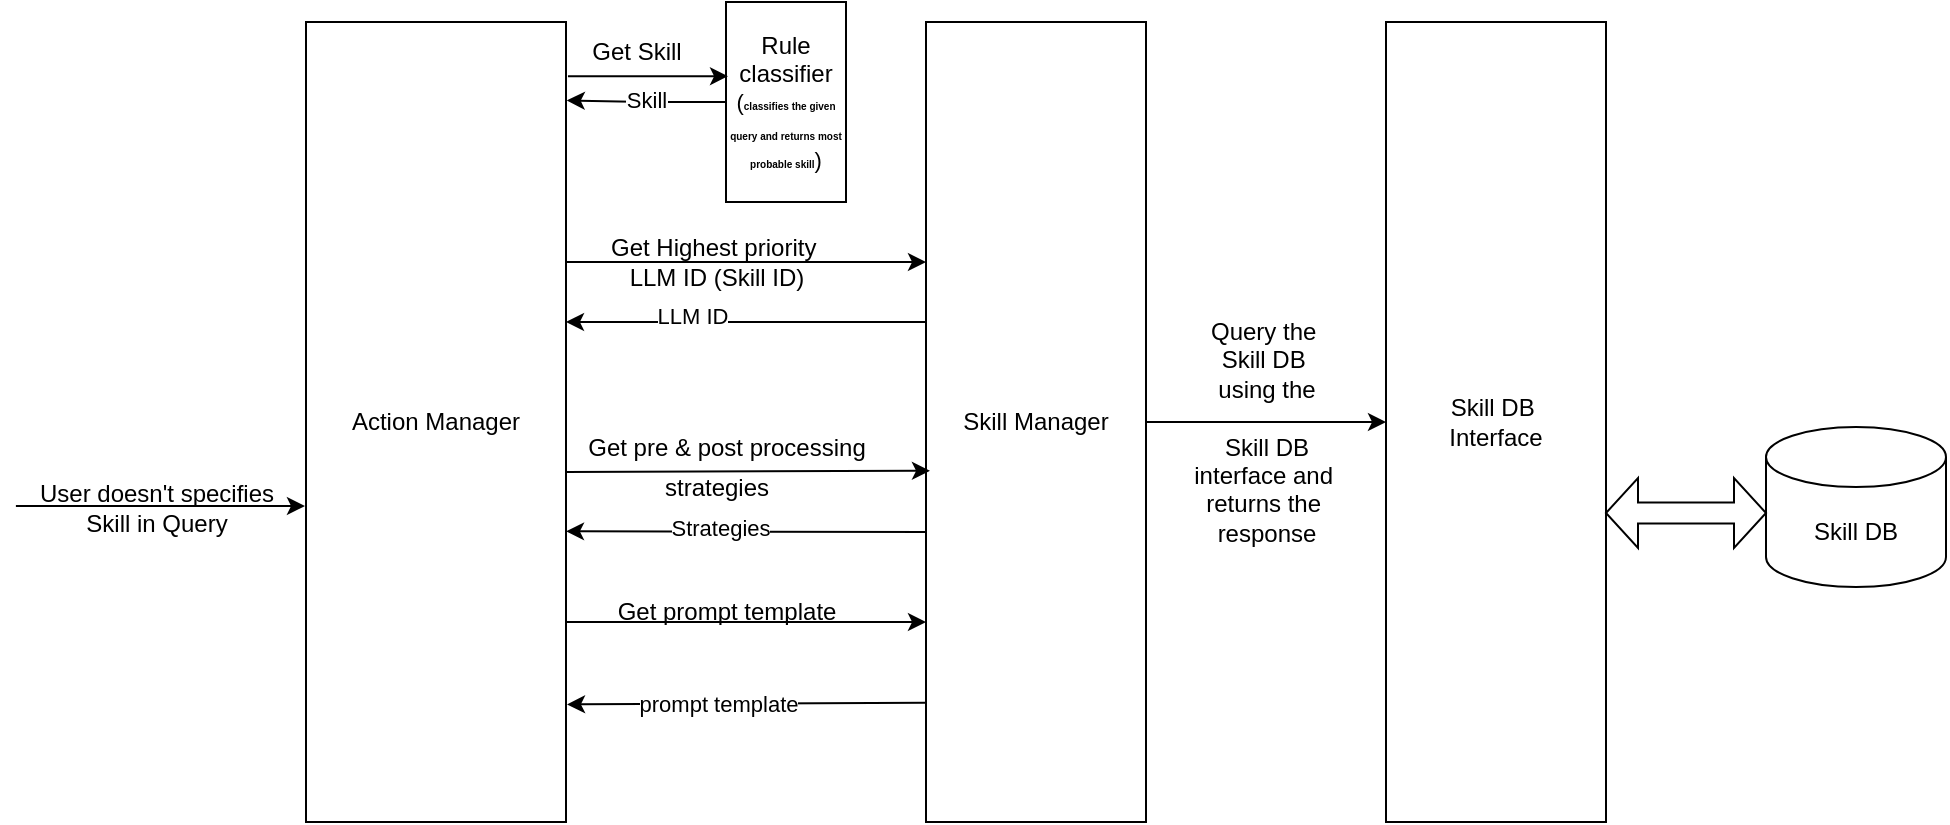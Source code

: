 <mxfile version="24.6.4" type="github">
  <diagram name="Page-1" id="jzw-RRr0idScsEKzt4Bt">
    <mxGraphModel dx="1968" dy="554" grid="1" gridSize="10" guides="1" tooltips="1" connect="1" arrows="1" fold="1" page="1" pageScale="1" pageWidth="827" pageHeight="1169" math="0" shadow="0">
      <root>
        <mxCell id="0" />
        <mxCell id="1" parent="0" />
        <mxCell id="IjT-J1q6ar1PC6PzsH9D-1" style="edgeStyle=orthogonalEdgeStyle;rounded=0;orthogonalLoop=1;jettySize=auto;html=1;exitX=0.25;exitY=0;exitDx=0;exitDy=0;entryX=0.25;entryY=1;entryDx=0;entryDy=0;" edge="1" parent="1">
          <mxGeometry relative="1" as="geometry">
            <mxPoint x="90" y="840.0" as="sourcePoint" />
            <mxPoint x="300" y="840.0" as="targetPoint" />
          </mxGeometry>
        </mxCell>
        <mxCell id="IjT-J1q6ar1PC6PzsH9D-2" style="edgeStyle=orthogonalEdgeStyle;rounded=0;orthogonalLoop=1;jettySize=auto;html=1;exitX=0.75;exitY=0;exitDx=0;exitDy=0;entryX=0.75;entryY=1;entryDx=0;entryDy=0;" edge="1" parent="1" source="IjT-J1q6ar1PC6PzsH9D-3" target="IjT-J1q6ar1PC6PzsH9D-7">
          <mxGeometry relative="1" as="geometry" />
        </mxCell>
        <mxCell id="IjT-J1q6ar1PC6PzsH9D-3" value="Action Manager" style="rounded=0;whiteSpace=wrap;html=1;direction=south;" vertex="1" parent="1">
          <mxGeometry x="-10" y="720" width="130" height="400" as="geometry" />
        </mxCell>
        <mxCell id="IjT-J1q6ar1PC6PzsH9D-4" value="" style="edgeStyle=orthogonalEdgeStyle;rounded=0;orthogonalLoop=1;jettySize=auto;html=1;" edge="1" parent="1" source="IjT-J1q6ar1PC6PzsH9D-7" target="IjT-J1q6ar1PC6PzsH9D-8">
          <mxGeometry relative="1" as="geometry" />
        </mxCell>
        <mxCell id="IjT-J1q6ar1PC6PzsH9D-5" style="edgeStyle=orthogonalEdgeStyle;rounded=0;orthogonalLoop=1;jettySize=auto;html=1;exitX=0.25;exitY=1;exitDx=0;exitDy=0;entryX=0.25;entryY=0;entryDx=0;entryDy=0;" edge="1" parent="1">
          <mxGeometry relative="1" as="geometry">
            <mxPoint x="300" y="870.0" as="sourcePoint" />
            <mxPoint x="120" y="870.0" as="targetPoint" />
          </mxGeometry>
        </mxCell>
        <mxCell id="IjT-J1q6ar1PC6PzsH9D-6" value="LLM ID" style="edgeLabel;html=1;align=center;verticalAlign=middle;resizable=0;points=[];" vertex="1" connectable="0" parent="IjT-J1q6ar1PC6PzsH9D-5">
          <mxGeometry x="0.305" y="-3" relative="1" as="geometry">
            <mxPoint as="offset" />
          </mxGeometry>
        </mxCell>
        <mxCell id="IjT-J1q6ar1PC6PzsH9D-7" value="Skill Manager" style="rounded=0;whiteSpace=wrap;html=1;direction=south;" vertex="1" parent="1">
          <mxGeometry x="300" y="720" width="110" height="400" as="geometry" />
        </mxCell>
        <mxCell id="IjT-J1q6ar1PC6PzsH9D-8" value="Skill DB&amp;nbsp;&lt;div&gt;Interface&lt;/div&gt;" style="rounded=0;whiteSpace=wrap;html=1;direction=south;" vertex="1" parent="1">
          <mxGeometry x="530" y="720" width="110" height="400" as="geometry" />
        </mxCell>
        <mxCell id="IjT-J1q6ar1PC6PzsH9D-9" value="Skill DB" style="shape=cylinder3;whiteSpace=wrap;html=1;boundedLbl=1;backgroundOutline=1;size=15;" vertex="1" parent="1">
          <mxGeometry x="720" y="922.5" width="90" height="80" as="geometry" />
        </mxCell>
        <mxCell id="IjT-J1q6ar1PC6PzsH9D-10" value="" style="shape=doubleArrow;whiteSpace=wrap;html=1;" vertex="1" parent="1">
          <mxGeometry x="640" y="948" width="80" height="35" as="geometry" />
        </mxCell>
        <mxCell id="IjT-J1q6ar1PC6PzsH9D-11" value="Get Highest priority&amp;nbsp;&lt;div&gt;LLM ID (Skill ID)&lt;/div&gt;" style="text;html=1;align=center;verticalAlign=middle;resizable=0;points=[];autosize=1;strokeColor=none;fillColor=none;" vertex="1" parent="1">
          <mxGeometry x="130" y="820" width="130" height="40" as="geometry" />
        </mxCell>
        <mxCell id="IjT-J1q6ar1PC6PzsH9D-12" value="" style="edgeStyle=none;orthogonalLoop=1;jettySize=auto;html=1;rounded=0;entryX=0.561;entryY=0.982;entryDx=0;entryDy=0;entryPerimeter=0;" edge="1" parent="1" target="IjT-J1q6ar1PC6PzsH9D-7">
          <mxGeometry width="100" relative="1" as="geometry">
            <mxPoint x="120" y="945" as="sourcePoint" />
            <mxPoint x="220" y="945" as="targetPoint" />
            <Array as="points" />
          </mxGeometry>
        </mxCell>
        <mxCell id="IjT-J1q6ar1PC6PzsH9D-13" value="Get pre &amp;amp; post processing" style="text;html=1;align=center;verticalAlign=middle;resizable=0;points=[];autosize=1;strokeColor=none;fillColor=none;" vertex="1" parent="1">
          <mxGeometry x="120" y="918" width="160" height="30" as="geometry" />
        </mxCell>
        <mxCell id="IjT-J1q6ar1PC6PzsH9D-14" value="strategies" style="text;html=1;align=center;verticalAlign=middle;resizable=0;points=[];autosize=1;strokeColor=none;fillColor=none;" vertex="1" parent="1">
          <mxGeometry x="155" y="938" width="80" height="30" as="geometry" />
        </mxCell>
        <mxCell id="IjT-J1q6ar1PC6PzsH9D-15" value="" style="edgeStyle=none;orthogonalLoop=1;jettySize=auto;html=1;rounded=0;entryX=0.48;entryY=-0.004;entryDx=0;entryDy=0;entryPerimeter=0;" edge="1" parent="1">
          <mxGeometry width="100" relative="1" as="geometry">
            <mxPoint x="300" y="975" as="sourcePoint" />
            <mxPoint x="120.0" y="974.67" as="targetPoint" />
            <Array as="points" />
          </mxGeometry>
        </mxCell>
        <mxCell id="IjT-J1q6ar1PC6PzsH9D-16" value="Strategies" style="edgeLabel;html=1;align=center;verticalAlign=middle;resizable=0;points=[];" vertex="1" connectable="0" parent="IjT-J1q6ar1PC6PzsH9D-15">
          <mxGeometry x="0.152" y="-2" relative="1" as="geometry">
            <mxPoint as="offset" />
          </mxGeometry>
        </mxCell>
        <mxCell id="IjT-J1q6ar1PC6PzsH9D-17" value="Get prompt template" style="text;html=1;align=center;verticalAlign=middle;resizable=0;points=[];autosize=1;strokeColor=none;fillColor=none;" vertex="1" parent="1">
          <mxGeometry x="135" y="1000" width="130" height="30" as="geometry" />
        </mxCell>
        <mxCell id="IjT-J1q6ar1PC6PzsH9D-18" value="" style="edgeStyle=none;orthogonalLoop=1;jettySize=auto;html=1;rounded=0;entryX=0.853;entryY=-0.004;entryDx=0;entryDy=0;entryPerimeter=0;exitX=0.851;exitY=0.996;exitDx=0;exitDy=0;exitPerimeter=0;" edge="1" parent="1" source="IjT-J1q6ar1PC6PzsH9D-7" target="IjT-J1q6ar1PC6PzsH9D-3">
          <mxGeometry width="100" relative="1" as="geometry">
            <mxPoint x="210" y="1070" as="sourcePoint" />
            <mxPoint x="310" y="1070" as="targetPoint" />
            <Array as="points" />
          </mxGeometry>
        </mxCell>
        <mxCell id="IjT-J1q6ar1PC6PzsH9D-19" value="prompt template" style="edgeLabel;html=1;align=center;verticalAlign=middle;resizable=0;points=[];" vertex="1" connectable="0" parent="IjT-J1q6ar1PC6PzsH9D-18">
          <mxGeometry x="0.167" relative="1" as="geometry">
            <mxPoint as="offset" />
          </mxGeometry>
        </mxCell>
        <mxCell id="IjT-J1q6ar1PC6PzsH9D-20" value="Query the&amp;nbsp;&lt;div&gt;Skill DB&amp;nbsp;&lt;div&gt;using the&lt;/div&gt;&lt;div&gt;&lt;br&gt;&lt;/div&gt;&lt;div&gt;&amp;nbsp;Skill DB&amp;nbsp;&lt;div&gt;interface and&amp;nbsp;&lt;/div&gt;&lt;div&gt;returns the&amp;nbsp;&lt;/div&gt;&lt;div&gt;response&lt;/div&gt;&lt;/div&gt;&lt;/div&gt;" style="text;html=1;align=center;verticalAlign=middle;resizable=0;points=[];autosize=1;strokeColor=none;fillColor=none;" vertex="1" parent="1">
          <mxGeometry x="420" y="860" width="100" height="130" as="geometry" />
        </mxCell>
        <mxCell id="IjT-J1q6ar1PC6PzsH9D-21" value="" style="edgeStyle=none;orthogonalLoop=1;jettySize=auto;html=1;rounded=0;exitX=0.033;exitY=0.489;exitDx=0;exitDy=0;exitPerimeter=0;entryX=0.605;entryY=1.004;entryDx=0;entryDy=0;entryPerimeter=0;" edge="1" parent="1" source="IjT-J1q6ar1PC6PzsH9D-22" target="IjT-J1q6ar1PC6PzsH9D-3">
          <mxGeometry width="100" relative="1" as="geometry">
            <mxPoint x="-185" y="963" as="sourcePoint" />
            <mxPoint x="25" y="962.58" as="targetPoint" />
            <Array as="points" />
          </mxGeometry>
        </mxCell>
        <mxCell id="IjT-J1q6ar1PC6PzsH9D-22" value="&amp;nbsp;User doesn&#39;t specifies&amp;nbsp;&lt;div&gt;Skill in Query&lt;/div&gt;" style="text;html=1;align=center;verticalAlign=middle;resizable=0;points=[];autosize=1;strokeColor=none;fillColor=none;" vertex="1" parent="1">
          <mxGeometry x="-160" y="942.5" width="150" height="40" as="geometry" />
        </mxCell>
        <mxCell id="IjT-J1q6ar1PC6PzsH9D-23" value="Rule classifier&lt;div style=&quot;&quot;&gt;&lt;span style=&quot;font-size: 11px;&quot;&gt;(&lt;/span&gt;&lt;font size=&quot;1&quot; style=&quot;&quot;&gt;&lt;b style=&quot;font-size: 5px;&quot;&gt;classifies the given query and returns most probable skill&lt;/b&gt;&lt;/font&gt;&lt;span style=&quot;font-size: 11px;&quot;&gt;)&lt;/span&gt;&lt;/div&gt;" style="rounded=0;whiteSpace=wrap;html=1;direction=south;" vertex="1" parent="1">
          <mxGeometry x="200" y="710" width="60" height="100" as="geometry" />
        </mxCell>
        <mxCell id="IjT-J1q6ar1PC6PzsH9D-24" value="" style="edgeStyle=none;orthogonalLoop=1;jettySize=auto;html=1;rounded=0;exitX=0.014;exitY=0.904;exitDx=0;exitDy=0;exitPerimeter=0;entryX=0.371;entryY=0.983;entryDx=0;entryDy=0;entryPerimeter=0;" edge="1" parent="1" source="IjT-J1q6ar1PC6PzsH9D-25" target="IjT-J1q6ar1PC6PzsH9D-23">
          <mxGeometry width="100" relative="1" as="geometry">
            <mxPoint x="40" y="810" as="sourcePoint" />
            <mxPoint x="200" y="746" as="targetPoint" />
            <Array as="points" />
          </mxGeometry>
        </mxCell>
        <mxCell id="IjT-J1q6ar1PC6PzsH9D-25" value="Get Skill" style="text;html=1;align=center;verticalAlign=middle;resizable=0;points=[];autosize=1;strokeColor=none;fillColor=none;rotation=0;" vertex="1" parent="1">
          <mxGeometry x="120" y="720" width="70" height="30" as="geometry" />
        </mxCell>
        <mxCell id="IjT-J1q6ar1PC6PzsH9D-26" style="edgeStyle=orthogonalEdgeStyle;rounded=0;orthogonalLoop=1;jettySize=auto;html=1;exitX=0.5;exitY=1;exitDx=0;exitDy=0;entryX=0.098;entryY=-0.003;entryDx=0;entryDy=0;entryPerimeter=0;" edge="1" parent="1" source="IjT-J1q6ar1PC6PzsH9D-23" target="IjT-J1q6ar1PC6PzsH9D-3">
          <mxGeometry relative="1" as="geometry" />
        </mxCell>
        <mxCell id="IjT-J1q6ar1PC6PzsH9D-27" value="Skill" style="edgeLabel;html=1;align=center;verticalAlign=middle;resizable=0;points=[];" vertex="1" connectable="0" parent="IjT-J1q6ar1PC6PzsH9D-26">
          <mxGeometry x="0.031" relative="1" as="geometry">
            <mxPoint as="offset" />
          </mxGeometry>
        </mxCell>
      </root>
    </mxGraphModel>
  </diagram>
</mxfile>
